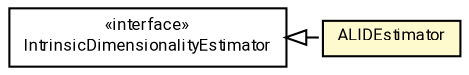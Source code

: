 #!/usr/local/bin/dot
#
# Class diagram 
# Generated by UMLGraph version R5_7_2-60-g0e99a6 (http://www.spinellis.gr/umlgraph/)
#

digraph G {
	graph [fontnames="svg"]
	edge [fontname="Roboto",fontsize=7,labelfontname="Roboto",labelfontsize=7,color="black"];
	node [fontname="Roboto",fontcolor="black",fontsize=8,shape=plaintext,margin=0,width=0,height=0];
	nodesep=0.15;
	ranksep=0.25;
	rankdir=LR;
	// de.lmu.ifi.dbs.elki.math.statistics.intrinsicdimensionality.IntrinsicDimensionalityEstimator
	c844955 [label=<<table title="de.lmu.ifi.dbs.elki.math.statistics.intrinsicdimensionality.IntrinsicDimensionalityEstimator" border="0" cellborder="1" cellspacing="0" cellpadding="2" href="IntrinsicDimensionalityEstimator.html" target="_parent">
		<tr><td><table border="0" cellspacing="0" cellpadding="1">
		<tr><td align="center" balign="center"> &#171;interface&#187; </td></tr>
		<tr><td align="center" balign="center"> <font face="Roboto">IntrinsicDimensionalityEstimator</font> </td></tr>
		</table></td></tr>
		</table>>, URL="IntrinsicDimensionalityEstimator.html"];
	// de.lmu.ifi.dbs.elki.math.statistics.intrinsicdimensionality.ALIDEstimator
	c844972 [label=<<table title="de.lmu.ifi.dbs.elki.math.statistics.intrinsicdimensionality.ALIDEstimator" border="0" cellborder="1" cellspacing="0" cellpadding="2" bgcolor="lemonChiffon" href="ALIDEstimator.html" target="_parent">
		<tr><td><table border="0" cellspacing="0" cellpadding="1">
		<tr><td align="center" balign="center"> <font face="Roboto">ALIDEstimator</font> </td></tr>
		</table></td></tr>
		</table>>, URL="ALIDEstimator.html"];
	// de.lmu.ifi.dbs.elki.math.statistics.intrinsicdimensionality.ALIDEstimator implements de.lmu.ifi.dbs.elki.math.statistics.intrinsicdimensionality.IntrinsicDimensionalityEstimator
	c844955 -> c844972 [arrowtail=empty,style=dashed,dir=back,weight=9];
}

